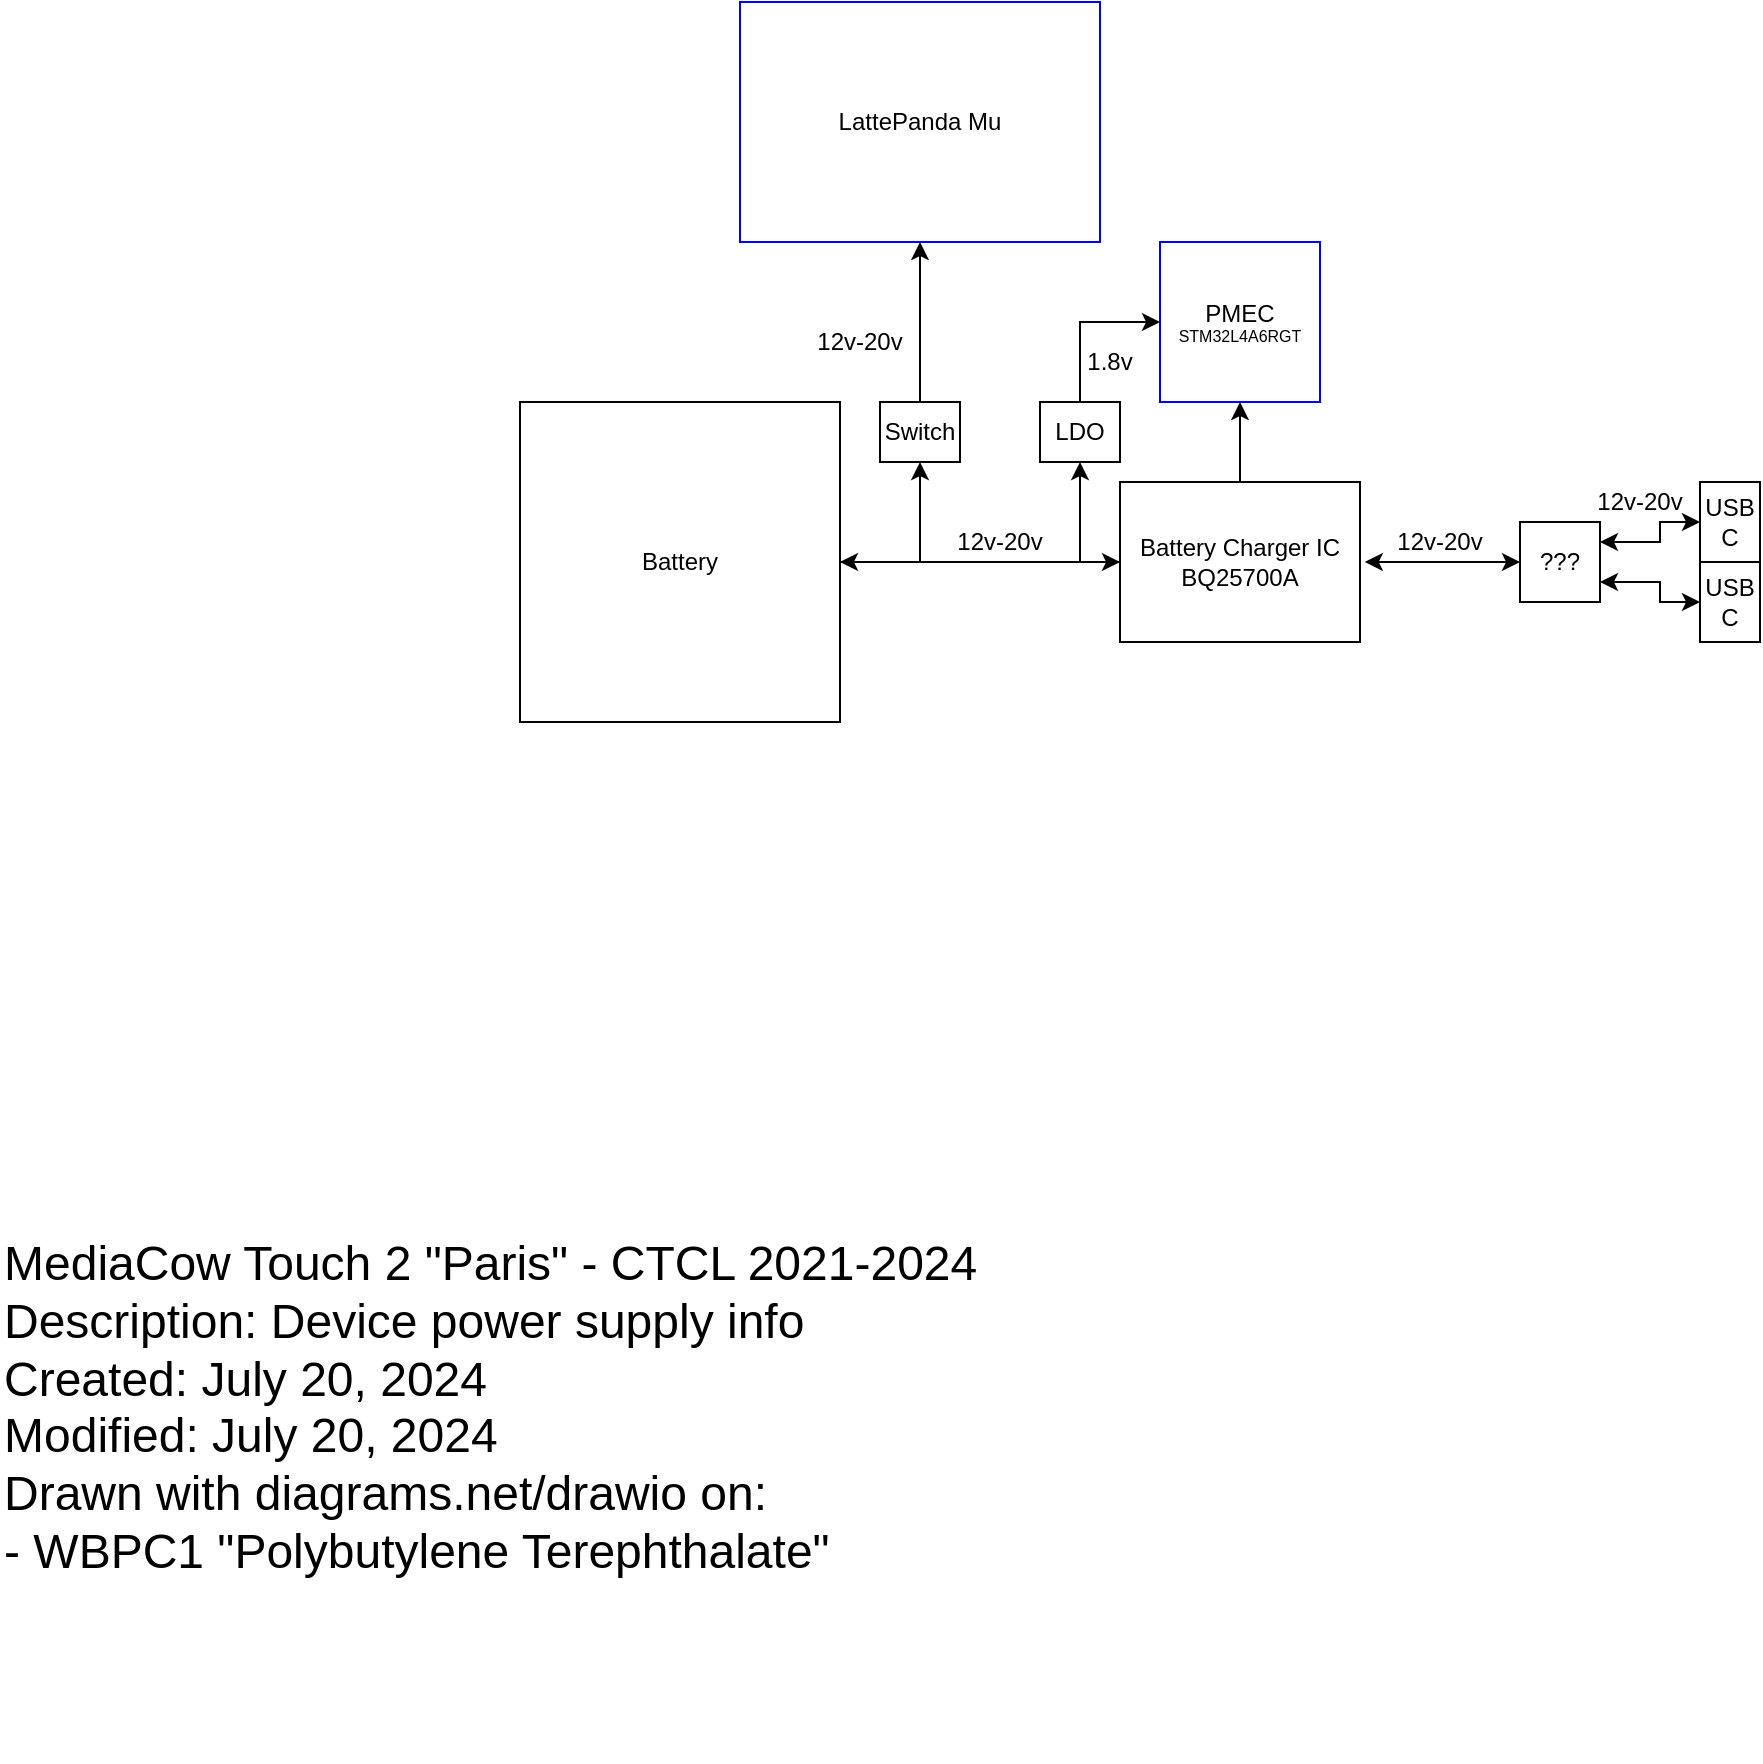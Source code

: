 <mxfile version="24.6.4" type="device">
  <diagram name="Page-1" id="LVdLgsCtn19d_F_rj66w">
    <mxGraphModel dx="683" dy="401" grid="1" gridSize="10" guides="1" tooltips="1" connect="1" arrows="1" fold="1" page="1" pageScale="1" pageWidth="1654" pageHeight="1169" math="0" shadow="0">
      <root>
        <mxCell id="0" />
        <mxCell id="1" parent="0" />
        <mxCell id="58WdJwZh6YiTNtyLG-hr-2" value="MediaCow Touch 2 &quot;Paris&quot; - CTCL 2021-2024&lt;br style=&quot;font-size: 24px;&quot;&gt;Description: Device power supply info&lt;div&gt;&lt;div style=&quot;font-size: 24px;&quot;&gt;Created: July 20, 2024&lt;/div&gt;&lt;div style=&quot;font-size: 24px;&quot;&gt;Modified: July 20, 2024&lt;br&gt;Drawn with diagrams.net/drawio on:&lt;/div&gt;&lt;div style=&quot;font-size: 24px;&quot;&gt;- WBPC1 &quot;Polybutylene Terephthalate&quot;&lt;/div&gt;&lt;div style=&quot;font-size: 24px;&quot;&gt;&lt;br&gt;&lt;/div&gt;&lt;/div&gt;" style="text;html=1;align=left;verticalAlign=top;whiteSpace=wrap;rounded=0;fontSize=24;" parent="1" vertex="1">
          <mxGeometry y="890" width="563.57" height="270" as="geometry" />
        </mxCell>
        <mxCell id="ajmuirxgLFwVkuoWpSge-5" style="edgeStyle=orthogonalEdgeStyle;rounded=0;orthogonalLoop=1;jettySize=auto;html=1;exitX=1;exitY=0.5;exitDx=0;exitDy=0;entryX=0.5;entryY=1;entryDx=0;entryDy=0;" edge="1" parent="1" source="ajmuirxgLFwVkuoWpSge-1" target="ajmuirxgLFwVkuoWpSge-4">
          <mxGeometry relative="1" as="geometry" />
        </mxCell>
        <mxCell id="ajmuirxgLFwVkuoWpSge-1" value="Battery" style="whiteSpace=wrap;html=1;aspect=fixed;" vertex="1" parent="1">
          <mxGeometry x="260" y="480" width="160" height="160" as="geometry" />
        </mxCell>
        <mxCell id="ajmuirxgLFwVkuoWpSge-3" style="edgeStyle=orthogonalEdgeStyle;rounded=0;orthogonalLoop=1;jettySize=auto;html=1;exitX=0;exitY=0.5;exitDx=0;exitDy=0;startArrow=classic;startFill=1;" edge="1" parent="1" source="ajmuirxgLFwVkuoWpSge-2" target="ajmuirxgLFwVkuoWpSge-1">
          <mxGeometry relative="1" as="geometry" />
        </mxCell>
        <mxCell id="ajmuirxgLFwVkuoWpSge-9" style="edgeStyle=orthogonalEdgeStyle;rounded=0;orthogonalLoop=1;jettySize=auto;html=1;exitX=0.5;exitY=0;exitDx=0;exitDy=0;entryX=0.5;entryY=1;entryDx=0;entryDy=0;" edge="1" parent="1" source="ajmuirxgLFwVkuoWpSge-2" target="ajmuirxgLFwVkuoWpSge-7">
          <mxGeometry relative="1" as="geometry" />
        </mxCell>
        <mxCell id="ajmuirxgLFwVkuoWpSge-11" style="edgeStyle=orthogonalEdgeStyle;rounded=0;orthogonalLoop=1;jettySize=auto;html=1;exitX=0;exitY=0.5;exitDx=0;exitDy=0;entryX=0.5;entryY=1;entryDx=0;entryDy=0;" edge="1" parent="1" source="ajmuirxgLFwVkuoWpSge-2" target="ajmuirxgLFwVkuoWpSge-10">
          <mxGeometry relative="1" as="geometry" />
        </mxCell>
        <mxCell id="ajmuirxgLFwVkuoWpSge-2" value="&lt;div&gt;Battery Charger IC&lt;br&gt;&lt;/div&gt;BQ25700A" style="rounded=0;whiteSpace=wrap;html=1;" vertex="1" parent="1">
          <mxGeometry x="560" y="520" width="120" height="80" as="geometry" />
        </mxCell>
        <mxCell id="ajmuirxgLFwVkuoWpSge-16" style="edgeStyle=orthogonalEdgeStyle;rounded=0;orthogonalLoop=1;jettySize=auto;html=1;exitX=0.5;exitY=0;exitDx=0;exitDy=0;" edge="1" parent="1" source="ajmuirxgLFwVkuoWpSge-4" target="ajmuirxgLFwVkuoWpSge-15">
          <mxGeometry relative="1" as="geometry" />
        </mxCell>
        <mxCell id="ajmuirxgLFwVkuoWpSge-4" value="Switch&lt;div&gt;&lt;/div&gt;" style="rounded=0;whiteSpace=wrap;html=1;" vertex="1" parent="1">
          <mxGeometry x="440" y="480" width="40" height="30" as="geometry" />
        </mxCell>
        <mxCell id="ajmuirxgLFwVkuoWpSge-6" value="12v-20v" style="text;html=1;align=center;verticalAlign=middle;whiteSpace=wrap;rounded=0;" vertex="1" parent="1">
          <mxGeometry x="470" y="540" width="60" height="20" as="geometry" />
        </mxCell>
        <mxCell id="ajmuirxgLFwVkuoWpSge-7" value="&lt;font style=&quot;font-size: 12px;&quot;&gt;PMEC&lt;/font&gt;&lt;br style=&quot;font-size: 8px;&quot;&gt;STM32L4A6RGT" style="rounded=0;whiteSpace=wrap;html=1;strokeColor=#0000FF;fontSize=8;" vertex="1" parent="1">
          <mxGeometry x="580" y="400" width="80" height="80" as="geometry" />
        </mxCell>
        <mxCell id="ajmuirxgLFwVkuoWpSge-12" style="edgeStyle=orthogonalEdgeStyle;rounded=0;orthogonalLoop=1;jettySize=auto;html=1;exitX=0.5;exitY=0;exitDx=0;exitDy=0;entryX=0;entryY=0.5;entryDx=0;entryDy=0;" edge="1" parent="1" source="ajmuirxgLFwVkuoWpSge-10" target="ajmuirxgLFwVkuoWpSge-7">
          <mxGeometry relative="1" as="geometry" />
        </mxCell>
        <mxCell id="ajmuirxgLFwVkuoWpSge-10" value="LDO&lt;div&gt;&lt;/div&gt;" style="rounded=0;whiteSpace=wrap;html=1;" vertex="1" parent="1">
          <mxGeometry x="520" y="480" width="40" height="30" as="geometry" />
        </mxCell>
        <mxCell id="ajmuirxgLFwVkuoWpSge-13" value="1.8v" style="text;html=1;align=center;verticalAlign=middle;whiteSpace=wrap;rounded=0;" vertex="1" parent="1">
          <mxGeometry x="540" y="450" width="30" height="20" as="geometry" />
        </mxCell>
        <mxCell id="ajmuirxgLFwVkuoWpSge-15" value="LattePanda Mu" style="rounded=0;whiteSpace=wrap;html=1;strokeColor=#0000FF;" vertex="1" parent="1">
          <mxGeometry x="370" y="280" width="180" height="120" as="geometry" />
        </mxCell>
        <mxCell id="ajmuirxgLFwVkuoWpSge-17" value="12v-20v" style="text;html=1;align=center;verticalAlign=middle;whiteSpace=wrap;rounded=0;" vertex="1" parent="1">
          <mxGeometry x="400" y="440" width="60" height="20" as="geometry" />
        </mxCell>
        <mxCell id="ajmuirxgLFwVkuoWpSge-24" style="edgeStyle=orthogonalEdgeStyle;rounded=0;orthogonalLoop=1;jettySize=auto;html=1;exitX=0;exitY=0.5;exitDx=0;exitDy=0;entryX=1;entryY=0.25;entryDx=0;entryDy=0;startArrow=classic;startFill=1;" edge="1" parent="1" source="ajmuirxgLFwVkuoWpSge-19" target="ajmuirxgLFwVkuoWpSge-21">
          <mxGeometry relative="1" as="geometry">
            <Array as="points">
              <mxPoint x="830" y="540" />
              <mxPoint x="830" y="550" />
            </Array>
          </mxGeometry>
        </mxCell>
        <mxCell id="ajmuirxgLFwVkuoWpSge-19" value="USB&lt;div&gt;C&lt;/div&gt;" style="rounded=0;whiteSpace=wrap;html=1;" vertex="1" parent="1">
          <mxGeometry x="850" y="520" width="30" height="40" as="geometry" />
        </mxCell>
        <mxCell id="ajmuirxgLFwVkuoWpSge-22" style="edgeStyle=orthogonalEdgeStyle;rounded=0;orthogonalLoop=1;jettySize=auto;html=1;exitX=0;exitY=0.5;exitDx=0;exitDy=0;entryX=1;entryY=0.75;entryDx=0;entryDy=0;startArrow=classic;startFill=1;" edge="1" parent="1" source="ajmuirxgLFwVkuoWpSge-20" target="ajmuirxgLFwVkuoWpSge-21">
          <mxGeometry relative="1" as="geometry">
            <Array as="points">
              <mxPoint x="830" y="580" />
              <mxPoint x="830" y="570" />
            </Array>
          </mxGeometry>
        </mxCell>
        <mxCell id="ajmuirxgLFwVkuoWpSge-20" value="USB&lt;div&gt;C&lt;/div&gt;" style="rounded=0;whiteSpace=wrap;html=1;" vertex="1" parent="1">
          <mxGeometry x="850" y="560" width="30" height="40" as="geometry" />
        </mxCell>
        <mxCell id="ajmuirxgLFwVkuoWpSge-21" value="???" style="rounded=0;whiteSpace=wrap;html=1;" vertex="1" parent="1">
          <mxGeometry x="760" y="540" width="40" height="40" as="geometry" />
        </mxCell>
        <mxCell id="ajmuirxgLFwVkuoWpSge-25" style="edgeStyle=orthogonalEdgeStyle;rounded=0;orthogonalLoop=1;jettySize=auto;html=1;exitX=0;exitY=0.5;exitDx=0;exitDy=0;entryX=1.02;entryY=0.5;entryDx=0;entryDy=0;entryPerimeter=0;startArrow=classic;startFill=1;" edge="1" parent="1" source="ajmuirxgLFwVkuoWpSge-21" target="ajmuirxgLFwVkuoWpSge-2">
          <mxGeometry relative="1" as="geometry" />
        </mxCell>
        <mxCell id="ajmuirxgLFwVkuoWpSge-26" value="12v-20v" style="text;html=1;align=center;verticalAlign=middle;whiteSpace=wrap;rounded=0;" vertex="1" parent="1">
          <mxGeometry x="690" y="540" width="60" height="20" as="geometry" />
        </mxCell>
        <mxCell id="ajmuirxgLFwVkuoWpSge-27" value="12v-20v" style="text;html=1;align=center;verticalAlign=middle;whiteSpace=wrap;rounded=0;" vertex="1" parent="1">
          <mxGeometry x="790" y="520" width="60" height="20" as="geometry" />
        </mxCell>
      </root>
    </mxGraphModel>
  </diagram>
</mxfile>
